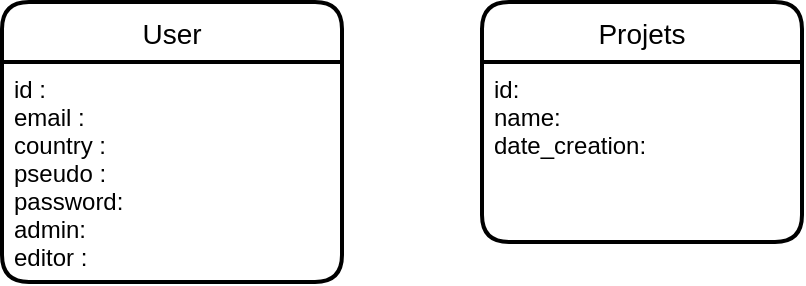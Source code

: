 <mxfile version="20.6.0" type="github"><diagram id="7LSMbsJhOUwxS4DnwbgX" name="Page-1"><mxGraphModel dx="1422" dy="762" grid="1" gridSize="10" guides="1" tooltips="1" connect="1" arrows="1" fold="1" page="1" pageScale="1" pageWidth="827" pageHeight="1169" math="0" shadow="0"><root><mxCell id="0"/><mxCell id="1" parent="0"/><mxCell id="nbZcX-Pwu7cm9xOB05fX-4" value="User" style="swimlane;childLayout=stackLayout;horizontal=1;startSize=30;horizontalStack=0;rounded=1;fontSize=14;fontStyle=0;strokeWidth=2;resizeParent=0;resizeLast=1;shadow=0;dashed=0;align=center;" vertex="1" parent="1"><mxGeometry x="220" y="310" width="170" height="140" as="geometry"/></mxCell><mxCell id="nbZcX-Pwu7cm9xOB05fX-5" value="id : &#10;email :&#10;country : &#10;pseudo : &#10;password: &#10;admin:&#10;editor : " style="align=left;strokeColor=none;fillColor=none;spacingLeft=4;fontSize=12;verticalAlign=top;resizable=0;rotatable=0;part=1;" vertex="1" parent="nbZcX-Pwu7cm9xOB05fX-4"><mxGeometry y="30" width="170" height="110" as="geometry"/></mxCell><mxCell id="nbZcX-Pwu7cm9xOB05fX-7" value="Projets" style="swimlane;childLayout=stackLayout;horizontal=1;startSize=30;horizontalStack=0;rounded=1;fontSize=14;fontStyle=0;strokeWidth=2;resizeParent=0;resizeLast=1;shadow=0;dashed=0;align=center;" vertex="1" parent="1"><mxGeometry x="460" y="310" width="160" height="120" as="geometry"/></mxCell><mxCell id="nbZcX-Pwu7cm9xOB05fX-8" value="id: &#10;name: &#10;date_creation: &#10;" style="align=left;strokeColor=none;fillColor=none;spacingLeft=4;fontSize=12;verticalAlign=top;resizable=0;rotatable=0;part=1;" vertex="1" parent="nbZcX-Pwu7cm9xOB05fX-7"><mxGeometry y="30" width="160" height="90" as="geometry"/></mxCell></root></mxGraphModel></diagram></mxfile>